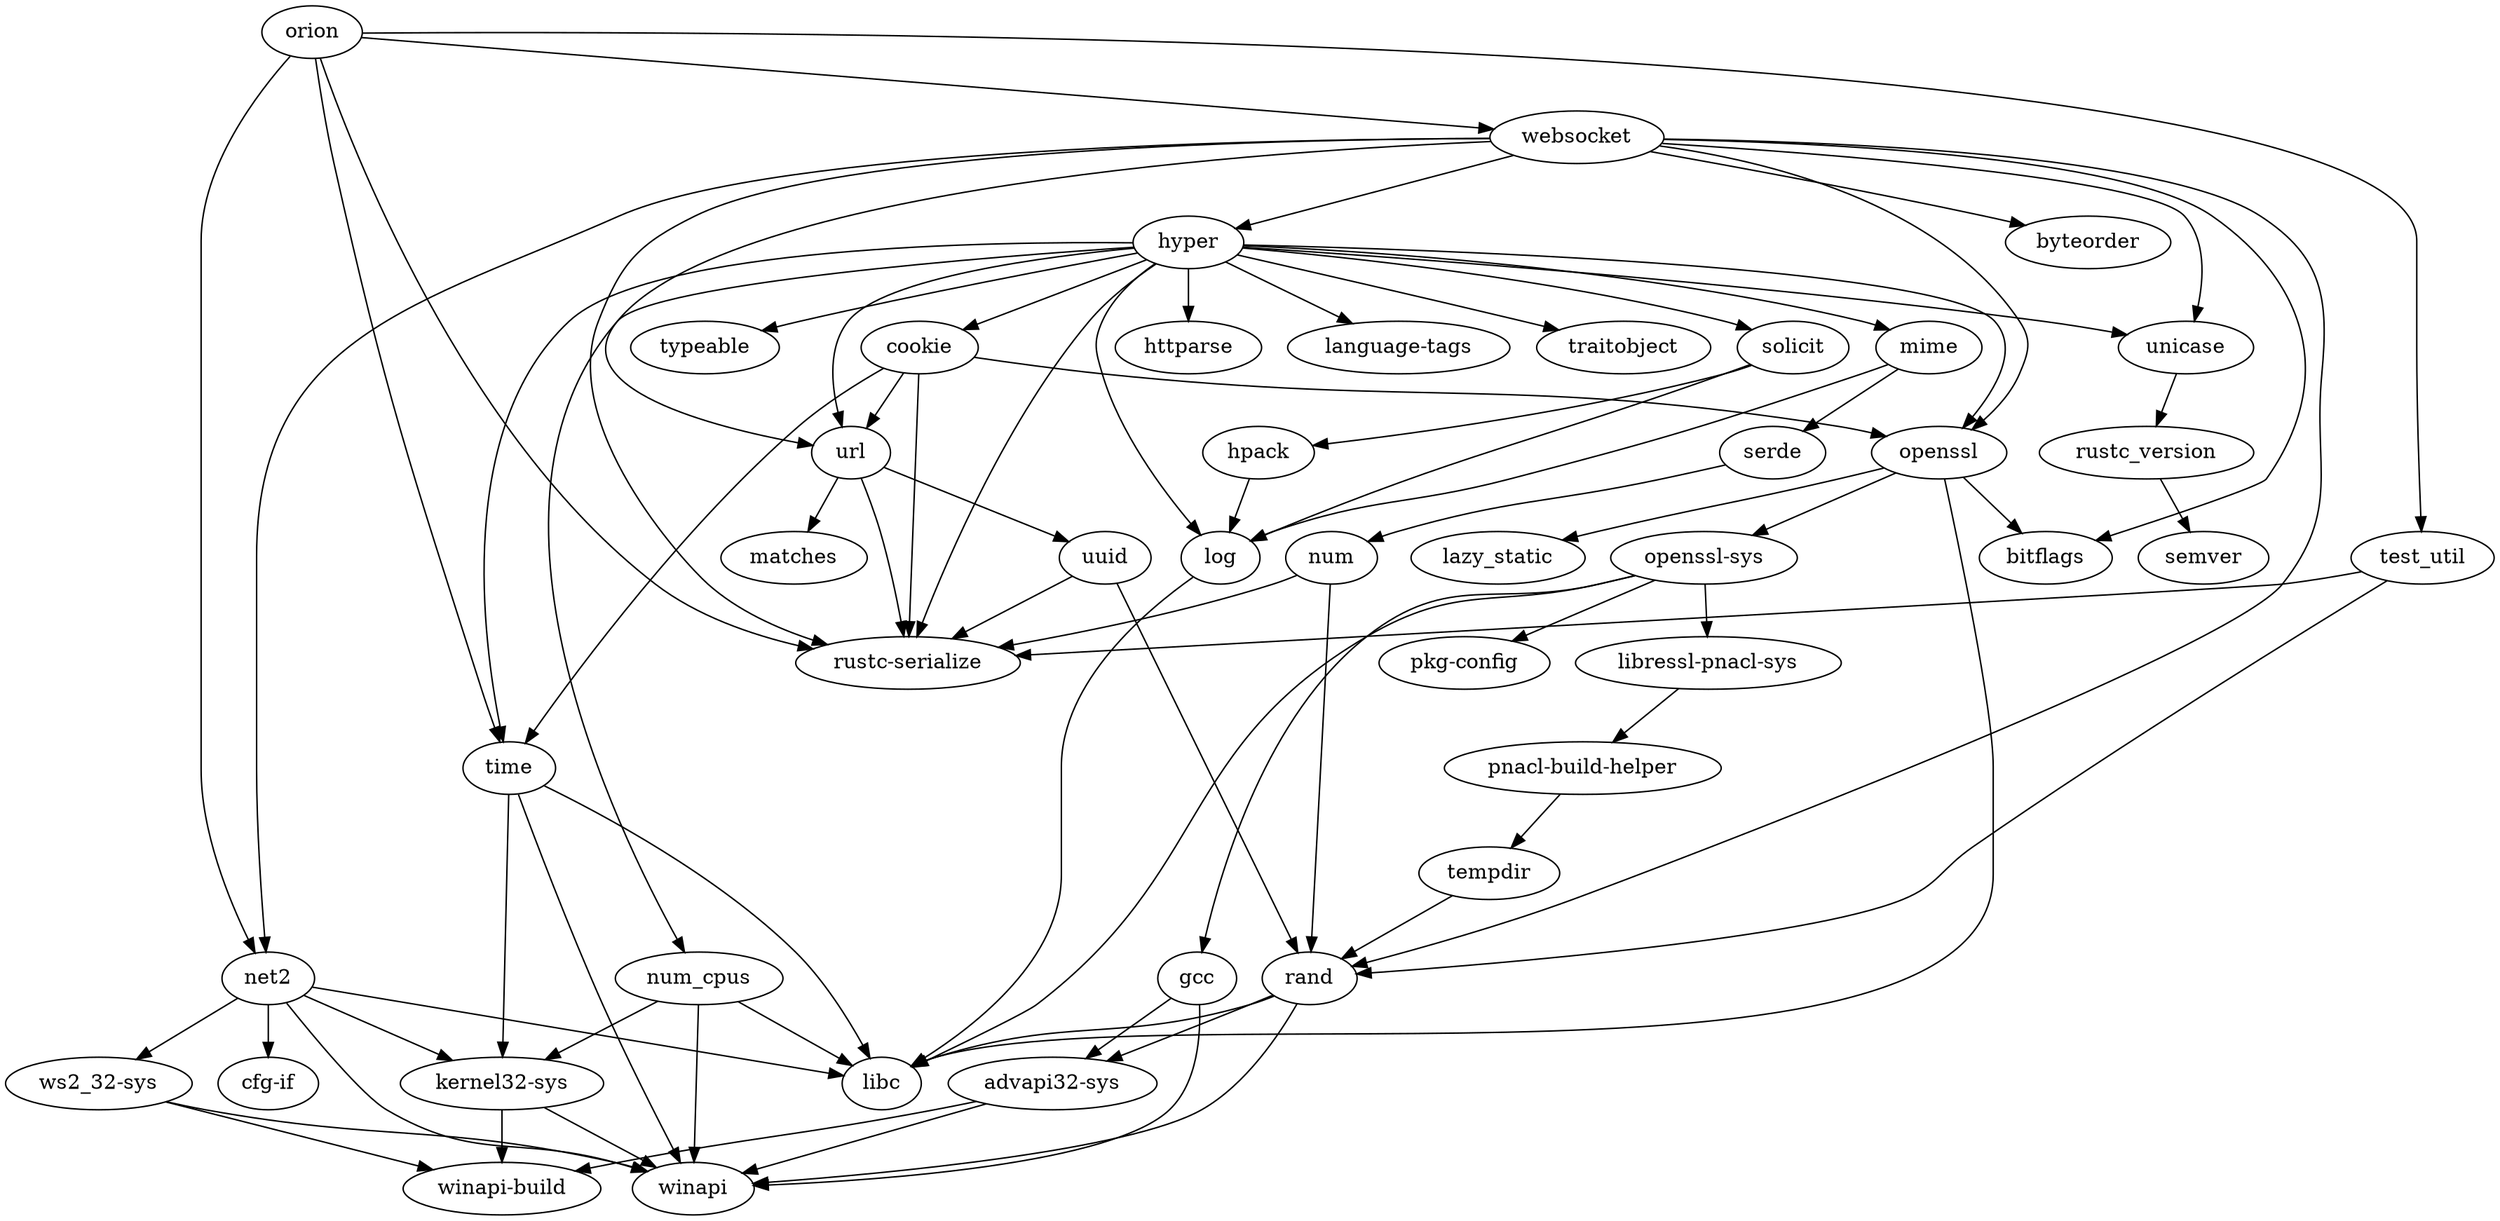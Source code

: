 digraph dependencies {
	N0[label="orion"];
	N1[label="net2"];
	N2[label="rustc-serialize"];
	N3[label="test_util"];
	N4[label="time"];
	N5[label="websocket"];
	N6[label="advapi32-sys"];
	N7[label="winapi"];
	N8[label="winapi-build"];
	N9[label="bitflags"];
	N10[label="byteorder"];
	N11[label="cfg-if"];
	N12[label="cookie"];
	N13[label="openssl"];
	N14[label="url"];
	N15[label="gcc"];
	N16[label="hpack"];
	N17[label="log"];
	N18[label="httparse"];
	N19[label="hyper"];
	N20[label="language-tags"];
	N21[label="mime"];
	N22[label="num_cpus"];
	N23[label="solicit"];
	N24[label="traitobject"];
	N25[label="typeable"];
	N26[label="unicase"];
	N27[label="kernel32-sys"];
	N28[label="lazy_static"];
	N29[label="libc"];
	N30[label="libressl-pnacl-sys"];
	N31[label="pnacl-build-helper"];
	N32[label="matches"];
	N33[label="serde"];
	N34[label="ws2_32-sys"];
	N35[label="num"];
	N36[label="rand"];
	N37[label="openssl-sys"];
	N38[label="pkg-config"];
	N39[label="tempdir"];
	N40[label="rustc_version"];
	N41[label="semver"];
	N42[label="uuid"];
	N0 -> N1[label=""];
	N0 -> N2[label=""];
	N0 -> N3[label=""];
	N0 -> N4[label=""];
	N0 -> N5[label=""];
	N1 -> N7[label=""];
	N1 -> N11[label=""];
	N1 -> N27[label=""];
	N1 -> N29[label=""];
	N1 -> N34[label=""];
	N3 -> N2[label=""];
	N3 -> N36[label=""];
	N4 -> N7[label=""];
	N4 -> N27[label=""];
	N4 -> N29[label=""];
	N5 -> N1[label=""];
	N5 -> N2[label=""];
	N5 -> N9[label=""];
	N5 -> N10[label=""];
	N5 -> N13[label=""];
	N5 -> N14[label=""];
	N5 -> N19[label=""];
	N5 -> N26[label=""];
	N5 -> N36[label=""];
	N6 -> N7[label=""];
	N6 -> N8[label=""];
	N12 -> N2[label=""];
	N12 -> N4[label=""];
	N12 -> N13[label=""];
	N12 -> N14[label=""];
	N13 -> N9[label=""];
	N13 -> N28[label=""];
	N13 -> N29[label=""];
	N13 -> N37[label=""];
	N14 -> N2[label=""];
	N14 -> N32[label=""];
	N14 -> N42[label=""];
	N15 -> N6[label=""];
	N15 -> N7[label=""];
	N16 -> N17[label=""];
	N17 -> N29[label=""];
	N19 -> N2[label=""];
	N19 -> N4[label=""];
	N19 -> N12[label=""];
	N19 -> N13[label=""];
	N19 -> N14[label=""];
	N19 -> N17[label=""];
	N19 -> N18[label=""];
	N19 -> N20[label=""];
	N19 -> N21[label=""];
	N19 -> N22[label=""];
	N19 -> N23[label=""];
	N19 -> N24[label=""];
	N19 -> N25[label=""];
	N19 -> N26[label=""];
	N21 -> N17[label=""];
	N21 -> N33[label=""];
	N22 -> N7[label=""];
	N22 -> N27[label=""];
	N22 -> N29[label=""];
	N23 -> N16[label=""];
	N23 -> N17[label=""];
	N26 -> N40[label=""];
	N27 -> N7[label=""];
	N27 -> N8[label=""];
	N30 -> N31[label=""];
	N31 -> N39[label=""];
	N33 -> N35[label=""];
	N34 -> N7[label=""];
	N34 -> N8[label=""];
	N35 -> N2[label=""];
	N35 -> N36[label=""];
	N36 -> N6[label=""];
	N36 -> N7[label=""];
	N36 -> N29[label=""];
	N37 -> N15[label=""];
	N37 -> N29[label=""];
	N37 -> N30[label=""];
	N37 -> N38[label=""];
	N39 -> N36[label=""];
	N40 -> N41[label=""];
	N42 -> N2[label=""];
	N42 -> N36[label=""];
}
